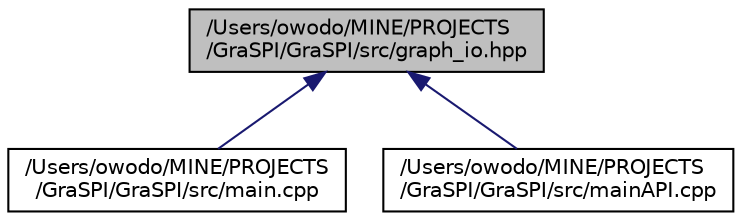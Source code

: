 digraph "/Users/owodo/MINE/PROJECTS/GraSPI/GraSPI/src/graph_io.hpp"
{
 // LATEX_PDF_SIZE
  edge [fontname="Helvetica",fontsize="10",labelfontname="Helvetica",labelfontsize="10"];
  node [fontname="Helvetica",fontsize="10",shape=record];
  Node1 [label="/Users/owodo/MINE/PROJECTS\l/GraSPI/GraSPI/src/graph_io.hpp",height=0.2,width=0.4,color="black", fillcolor="grey75", style="filled", fontcolor="black",tooltip=" "];
  Node1 -> Node2 [dir="back",color="midnightblue",fontsize="10",style="solid",fontname="Helvetica"];
  Node2 [label="/Users/owodo/MINE/PROJECTS\l/GraSPI/GraSPI/src/main.cpp",height=0.2,width=0.4,color="black", fillcolor="white", style="filled",URL="$main_8cpp.html",tooltip=" "];
  Node1 -> Node3 [dir="back",color="midnightblue",fontsize="10",style="solid",fontname="Helvetica"];
  Node3 [label="/Users/owodo/MINE/PROJECTS\l/GraSPI/GraSPI/src/mainAPI.cpp",height=0.2,width=0.4,color="black", fillcolor="white", style="filled",URL="$main_a_p_i_8cpp.html",tooltip=" "];
}
